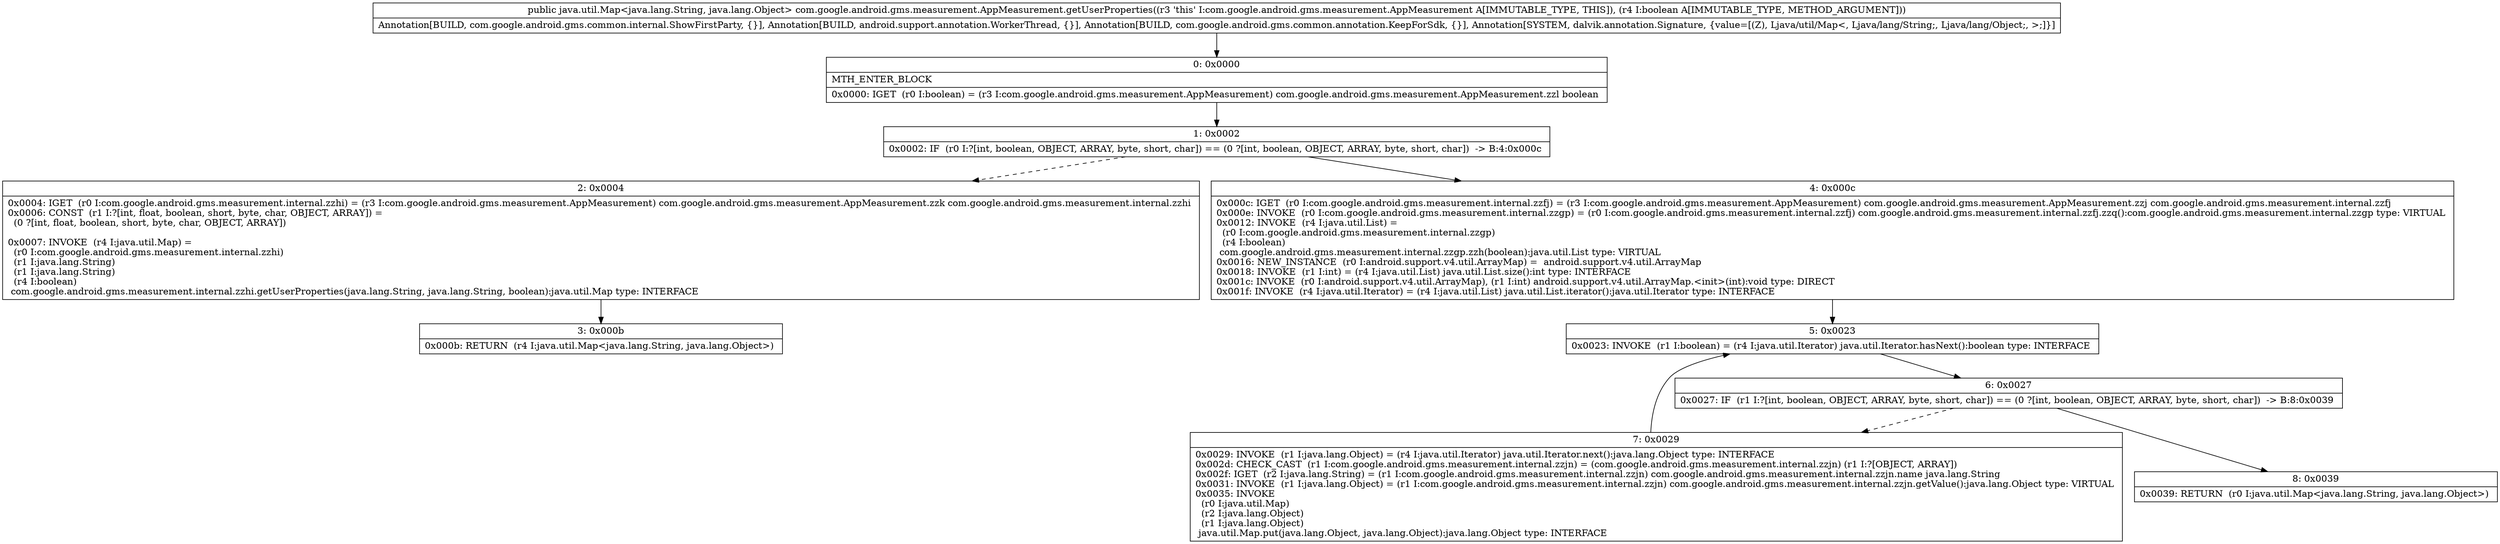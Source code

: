 digraph "CFG forcom.google.android.gms.measurement.AppMeasurement.getUserProperties(Z)Ljava\/util\/Map;" {
Node_0 [shape=record,label="{0\:\ 0x0000|MTH_ENTER_BLOCK\l|0x0000: IGET  (r0 I:boolean) = (r3 I:com.google.android.gms.measurement.AppMeasurement) com.google.android.gms.measurement.AppMeasurement.zzl boolean \l}"];
Node_1 [shape=record,label="{1\:\ 0x0002|0x0002: IF  (r0 I:?[int, boolean, OBJECT, ARRAY, byte, short, char]) == (0 ?[int, boolean, OBJECT, ARRAY, byte, short, char])  \-\> B:4:0x000c \l}"];
Node_2 [shape=record,label="{2\:\ 0x0004|0x0004: IGET  (r0 I:com.google.android.gms.measurement.internal.zzhi) = (r3 I:com.google.android.gms.measurement.AppMeasurement) com.google.android.gms.measurement.AppMeasurement.zzk com.google.android.gms.measurement.internal.zzhi \l0x0006: CONST  (r1 I:?[int, float, boolean, short, byte, char, OBJECT, ARRAY]) = \l  (0 ?[int, float, boolean, short, byte, char, OBJECT, ARRAY])\l \l0x0007: INVOKE  (r4 I:java.util.Map) = \l  (r0 I:com.google.android.gms.measurement.internal.zzhi)\l  (r1 I:java.lang.String)\l  (r1 I:java.lang.String)\l  (r4 I:boolean)\l com.google.android.gms.measurement.internal.zzhi.getUserProperties(java.lang.String, java.lang.String, boolean):java.util.Map type: INTERFACE \l}"];
Node_3 [shape=record,label="{3\:\ 0x000b|0x000b: RETURN  (r4 I:java.util.Map\<java.lang.String, java.lang.Object\>) \l}"];
Node_4 [shape=record,label="{4\:\ 0x000c|0x000c: IGET  (r0 I:com.google.android.gms.measurement.internal.zzfj) = (r3 I:com.google.android.gms.measurement.AppMeasurement) com.google.android.gms.measurement.AppMeasurement.zzj com.google.android.gms.measurement.internal.zzfj \l0x000e: INVOKE  (r0 I:com.google.android.gms.measurement.internal.zzgp) = (r0 I:com.google.android.gms.measurement.internal.zzfj) com.google.android.gms.measurement.internal.zzfj.zzq():com.google.android.gms.measurement.internal.zzgp type: VIRTUAL \l0x0012: INVOKE  (r4 I:java.util.List) = \l  (r0 I:com.google.android.gms.measurement.internal.zzgp)\l  (r4 I:boolean)\l com.google.android.gms.measurement.internal.zzgp.zzh(boolean):java.util.List type: VIRTUAL \l0x0016: NEW_INSTANCE  (r0 I:android.support.v4.util.ArrayMap) =  android.support.v4.util.ArrayMap \l0x0018: INVOKE  (r1 I:int) = (r4 I:java.util.List) java.util.List.size():int type: INTERFACE \l0x001c: INVOKE  (r0 I:android.support.v4.util.ArrayMap), (r1 I:int) android.support.v4.util.ArrayMap.\<init\>(int):void type: DIRECT \l0x001f: INVOKE  (r4 I:java.util.Iterator) = (r4 I:java.util.List) java.util.List.iterator():java.util.Iterator type: INTERFACE \l}"];
Node_5 [shape=record,label="{5\:\ 0x0023|0x0023: INVOKE  (r1 I:boolean) = (r4 I:java.util.Iterator) java.util.Iterator.hasNext():boolean type: INTERFACE \l}"];
Node_6 [shape=record,label="{6\:\ 0x0027|0x0027: IF  (r1 I:?[int, boolean, OBJECT, ARRAY, byte, short, char]) == (0 ?[int, boolean, OBJECT, ARRAY, byte, short, char])  \-\> B:8:0x0039 \l}"];
Node_7 [shape=record,label="{7\:\ 0x0029|0x0029: INVOKE  (r1 I:java.lang.Object) = (r4 I:java.util.Iterator) java.util.Iterator.next():java.lang.Object type: INTERFACE \l0x002d: CHECK_CAST  (r1 I:com.google.android.gms.measurement.internal.zzjn) = (com.google.android.gms.measurement.internal.zzjn) (r1 I:?[OBJECT, ARRAY]) \l0x002f: IGET  (r2 I:java.lang.String) = (r1 I:com.google.android.gms.measurement.internal.zzjn) com.google.android.gms.measurement.internal.zzjn.name java.lang.String \l0x0031: INVOKE  (r1 I:java.lang.Object) = (r1 I:com.google.android.gms.measurement.internal.zzjn) com.google.android.gms.measurement.internal.zzjn.getValue():java.lang.Object type: VIRTUAL \l0x0035: INVOKE  \l  (r0 I:java.util.Map)\l  (r2 I:java.lang.Object)\l  (r1 I:java.lang.Object)\l java.util.Map.put(java.lang.Object, java.lang.Object):java.lang.Object type: INTERFACE \l}"];
Node_8 [shape=record,label="{8\:\ 0x0039|0x0039: RETURN  (r0 I:java.util.Map\<java.lang.String, java.lang.Object\>) \l}"];
MethodNode[shape=record,label="{public java.util.Map\<java.lang.String, java.lang.Object\> com.google.android.gms.measurement.AppMeasurement.getUserProperties((r3 'this' I:com.google.android.gms.measurement.AppMeasurement A[IMMUTABLE_TYPE, THIS]), (r4 I:boolean A[IMMUTABLE_TYPE, METHOD_ARGUMENT]))  | Annotation[BUILD, com.google.android.gms.common.internal.ShowFirstParty, \{\}], Annotation[BUILD, android.support.annotation.WorkerThread, \{\}], Annotation[BUILD, com.google.android.gms.common.annotation.KeepForSdk, \{\}], Annotation[SYSTEM, dalvik.annotation.Signature, \{value=[(Z), Ljava\/util\/Map\<, Ljava\/lang\/String;, Ljava\/lang\/Object;, \>;]\}]\l}"];
MethodNode -> Node_0;
Node_0 -> Node_1;
Node_1 -> Node_2[style=dashed];
Node_1 -> Node_4;
Node_2 -> Node_3;
Node_4 -> Node_5;
Node_5 -> Node_6;
Node_6 -> Node_7[style=dashed];
Node_6 -> Node_8;
Node_7 -> Node_5;
}

